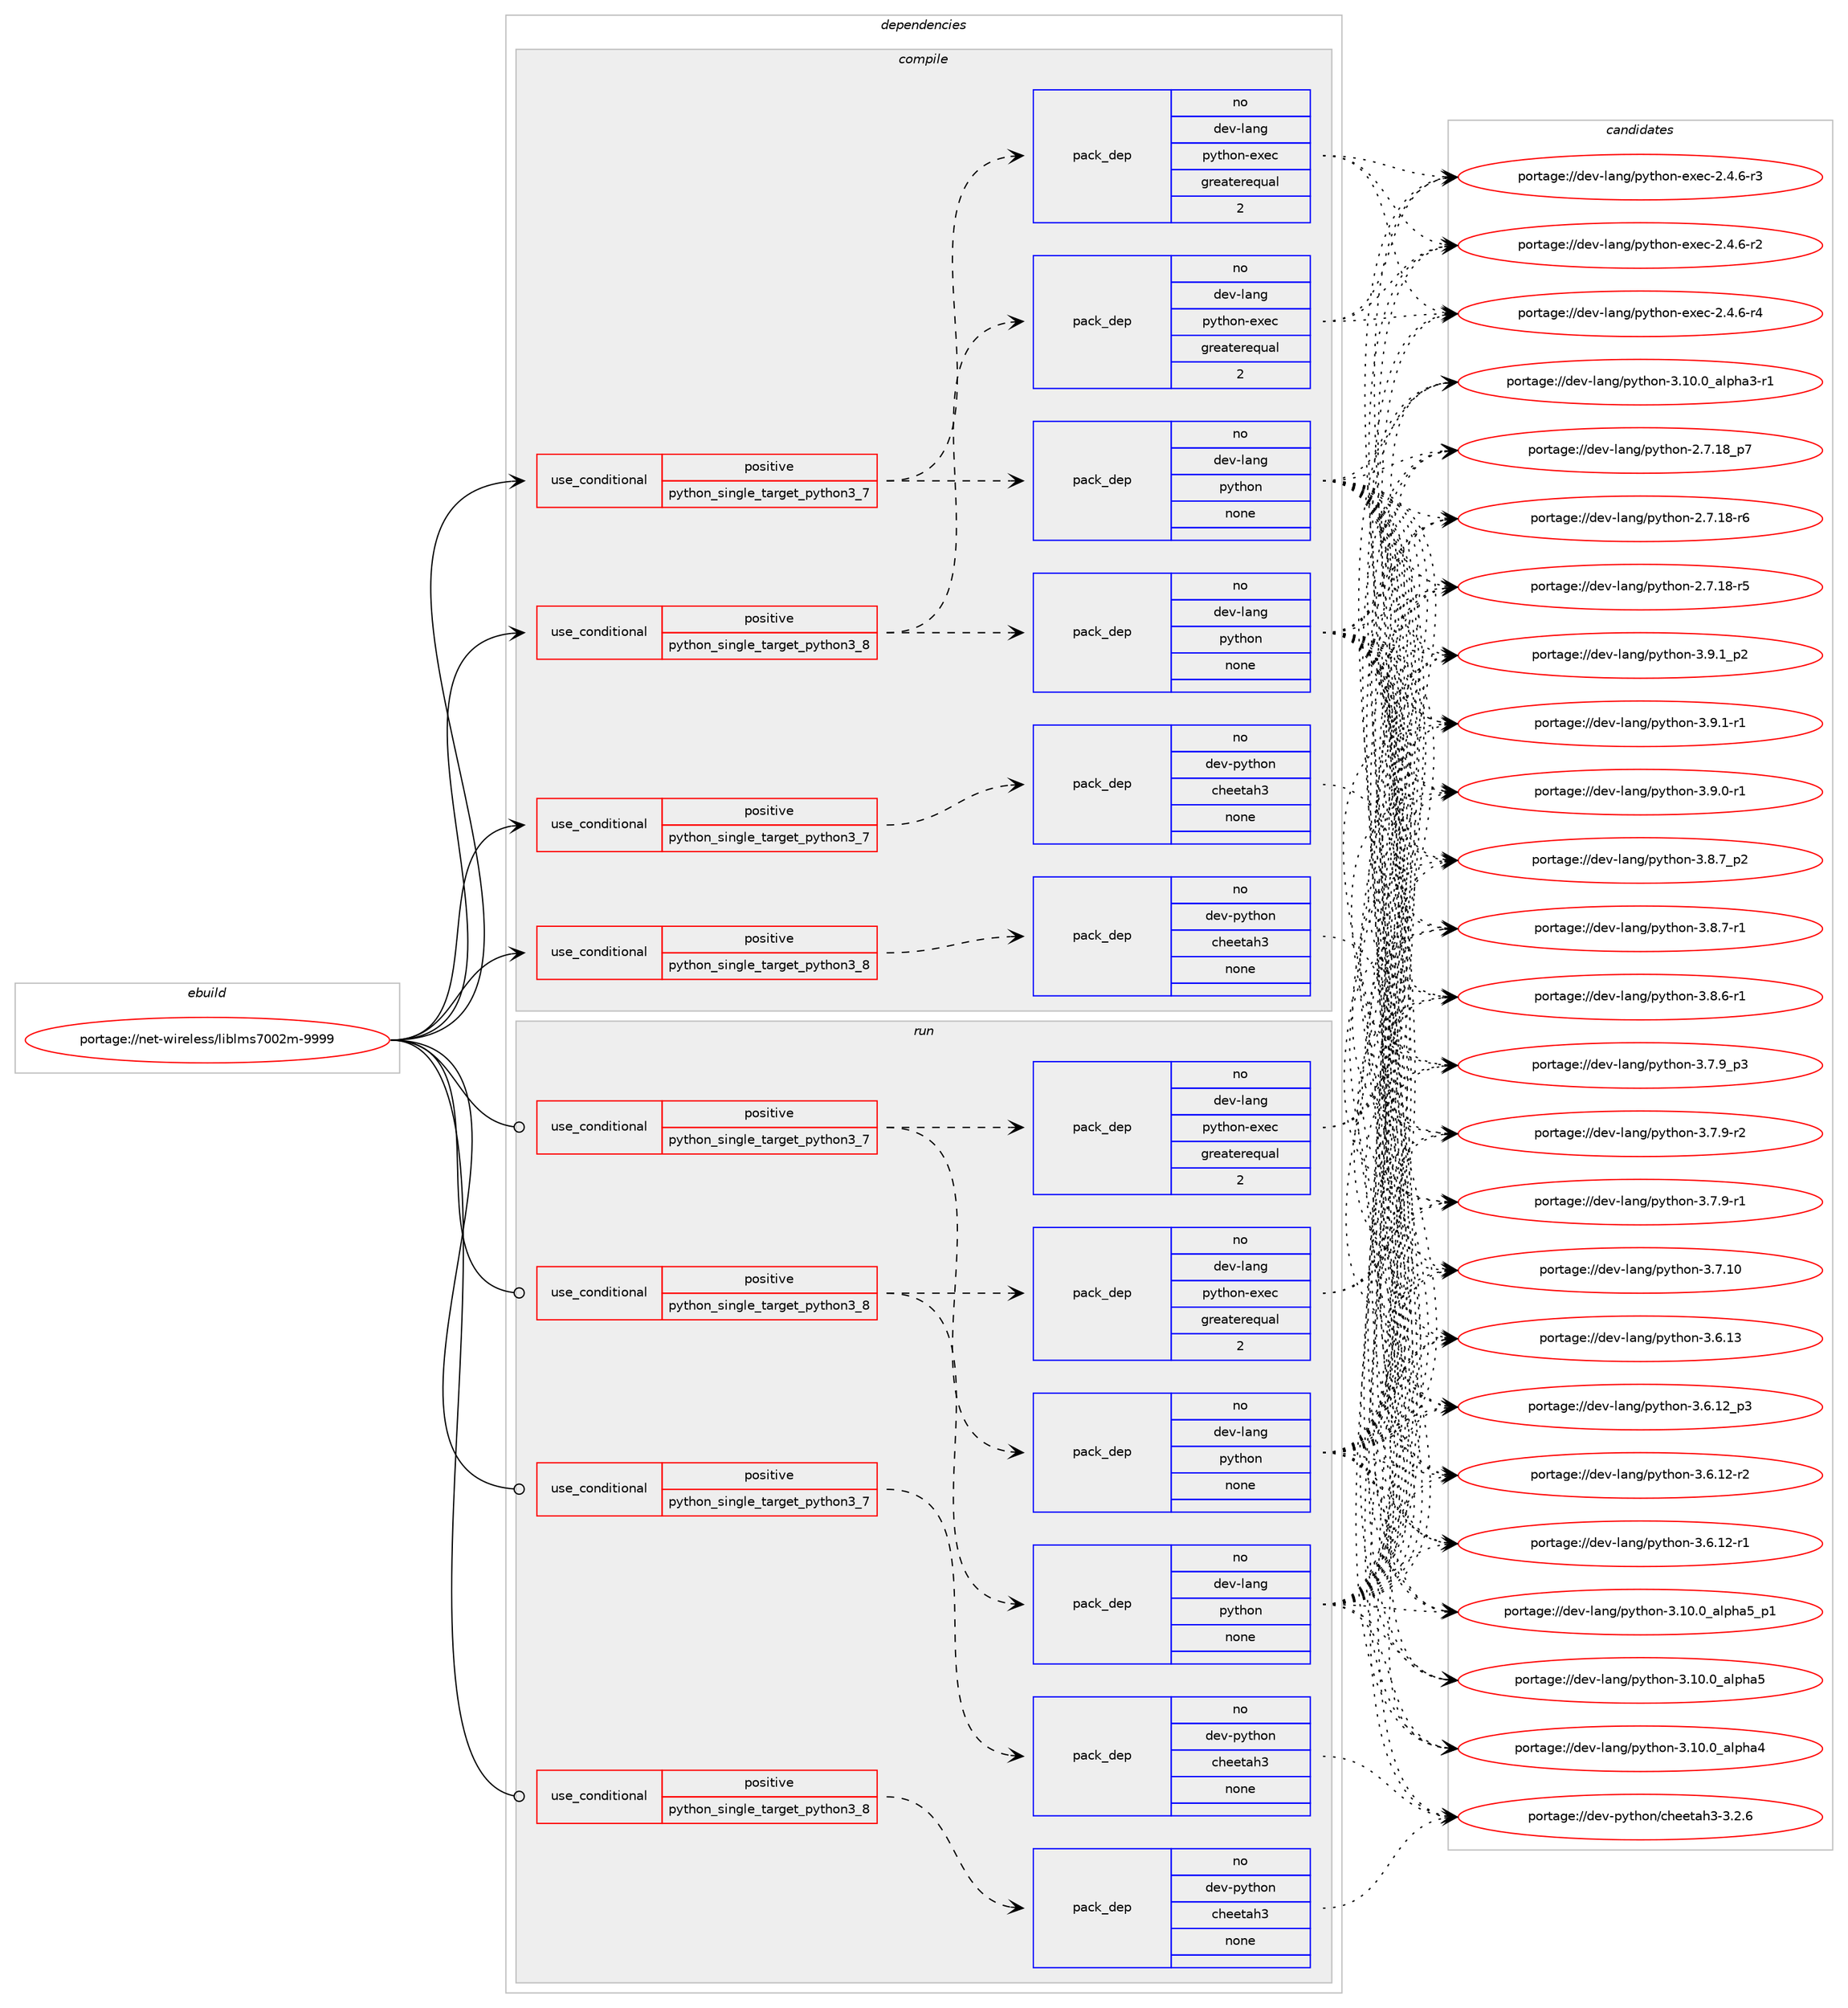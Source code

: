 digraph prolog {

# *************
# Graph options
# *************

newrank=true;
concentrate=true;
compound=true;
graph [rankdir=LR,fontname=Helvetica,fontsize=10,ranksep=1.5];#, ranksep=2.5, nodesep=0.2];
edge  [arrowhead=vee];
node  [fontname=Helvetica,fontsize=10];

# **********
# The ebuild
# **********

subgraph cluster_leftcol {
color=gray;
rank=same;
label=<<i>ebuild</i>>;
id [label="portage://net-wireless/liblms7002m-9999", color=red, width=4, href="../net-wireless/liblms7002m-9999.svg"];
}

# ****************
# The dependencies
# ****************

subgraph cluster_midcol {
color=gray;
label=<<i>dependencies</i>>;
subgraph cluster_compile {
fillcolor="#eeeeee";
style=filled;
label=<<i>compile</i>>;
subgraph cond2811 {
dependency9907 [label=<<TABLE BORDER="0" CELLBORDER="1" CELLSPACING="0" CELLPADDING="4"><TR><TD ROWSPAN="3" CELLPADDING="10">use_conditional</TD></TR><TR><TD>positive</TD></TR><TR><TD>python_single_target_python3_7</TD></TR></TABLE>>, shape=none, color=red];
subgraph pack7008 {
dependency9908 [label=<<TABLE BORDER="0" CELLBORDER="1" CELLSPACING="0" CELLPADDING="4" WIDTH="220"><TR><TD ROWSPAN="6" CELLPADDING="30">pack_dep</TD></TR><TR><TD WIDTH="110">no</TD></TR><TR><TD>dev-lang</TD></TR><TR><TD>python</TD></TR><TR><TD>none</TD></TR><TR><TD></TD></TR></TABLE>>, shape=none, color=blue];
}
dependency9907:e -> dependency9908:w [weight=20,style="dashed",arrowhead="vee"];
subgraph pack7009 {
dependency9909 [label=<<TABLE BORDER="0" CELLBORDER="1" CELLSPACING="0" CELLPADDING="4" WIDTH="220"><TR><TD ROWSPAN="6" CELLPADDING="30">pack_dep</TD></TR><TR><TD WIDTH="110">no</TD></TR><TR><TD>dev-lang</TD></TR><TR><TD>python-exec</TD></TR><TR><TD>greaterequal</TD></TR><TR><TD>2</TD></TR></TABLE>>, shape=none, color=blue];
}
dependency9907:e -> dependency9909:w [weight=20,style="dashed",arrowhead="vee"];
}
id:e -> dependency9907:w [weight=20,style="solid",arrowhead="vee"];
subgraph cond2812 {
dependency9910 [label=<<TABLE BORDER="0" CELLBORDER="1" CELLSPACING="0" CELLPADDING="4"><TR><TD ROWSPAN="3" CELLPADDING="10">use_conditional</TD></TR><TR><TD>positive</TD></TR><TR><TD>python_single_target_python3_7</TD></TR></TABLE>>, shape=none, color=red];
subgraph pack7010 {
dependency9911 [label=<<TABLE BORDER="0" CELLBORDER="1" CELLSPACING="0" CELLPADDING="4" WIDTH="220"><TR><TD ROWSPAN="6" CELLPADDING="30">pack_dep</TD></TR><TR><TD WIDTH="110">no</TD></TR><TR><TD>dev-python</TD></TR><TR><TD>cheetah3</TD></TR><TR><TD>none</TD></TR><TR><TD></TD></TR></TABLE>>, shape=none, color=blue];
}
dependency9910:e -> dependency9911:w [weight=20,style="dashed",arrowhead="vee"];
}
id:e -> dependency9910:w [weight=20,style="solid",arrowhead="vee"];
subgraph cond2813 {
dependency9912 [label=<<TABLE BORDER="0" CELLBORDER="1" CELLSPACING="0" CELLPADDING="4"><TR><TD ROWSPAN="3" CELLPADDING="10">use_conditional</TD></TR><TR><TD>positive</TD></TR><TR><TD>python_single_target_python3_8</TD></TR></TABLE>>, shape=none, color=red];
subgraph pack7011 {
dependency9913 [label=<<TABLE BORDER="0" CELLBORDER="1" CELLSPACING="0" CELLPADDING="4" WIDTH="220"><TR><TD ROWSPAN="6" CELLPADDING="30">pack_dep</TD></TR><TR><TD WIDTH="110">no</TD></TR><TR><TD>dev-lang</TD></TR><TR><TD>python</TD></TR><TR><TD>none</TD></TR><TR><TD></TD></TR></TABLE>>, shape=none, color=blue];
}
dependency9912:e -> dependency9913:w [weight=20,style="dashed",arrowhead="vee"];
subgraph pack7012 {
dependency9914 [label=<<TABLE BORDER="0" CELLBORDER="1" CELLSPACING="0" CELLPADDING="4" WIDTH="220"><TR><TD ROWSPAN="6" CELLPADDING="30">pack_dep</TD></TR><TR><TD WIDTH="110">no</TD></TR><TR><TD>dev-lang</TD></TR><TR><TD>python-exec</TD></TR><TR><TD>greaterequal</TD></TR><TR><TD>2</TD></TR></TABLE>>, shape=none, color=blue];
}
dependency9912:e -> dependency9914:w [weight=20,style="dashed",arrowhead="vee"];
}
id:e -> dependency9912:w [weight=20,style="solid",arrowhead="vee"];
subgraph cond2814 {
dependency9915 [label=<<TABLE BORDER="0" CELLBORDER="1" CELLSPACING="0" CELLPADDING="4"><TR><TD ROWSPAN="3" CELLPADDING="10">use_conditional</TD></TR><TR><TD>positive</TD></TR><TR><TD>python_single_target_python3_8</TD></TR></TABLE>>, shape=none, color=red];
subgraph pack7013 {
dependency9916 [label=<<TABLE BORDER="0" CELLBORDER="1" CELLSPACING="0" CELLPADDING="4" WIDTH="220"><TR><TD ROWSPAN="6" CELLPADDING="30">pack_dep</TD></TR><TR><TD WIDTH="110">no</TD></TR><TR><TD>dev-python</TD></TR><TR><TD>cheetah3</TD></TR><TR><TD>none</TD></TR><TR><TD></TD></TR></TABLE>>, shape=none, color=blue];
}
dependency9915:e -> dependency9916:w [weight=20,style="dashed",arrowhead="vee"];
}
id:e -> dependency9915:w [weight=20,style="solid",arrowhead="vee"];
}
subgraph cluster_compileandrun {
fillcolor="#eeeeee";
style=filled;
label=<<i>compile and run</i>>;
}
subgraph cluster_run {
fillcolor="#eeeeee";
style=filled;
label=<<i>run</i>>;
subgraph cond2815 {
dependency9917 [label=<<TABLE BORDER="0" CELLBORDER="1" CELLSPACING="0" CELLPADDING="4"><TR><TD ROWSPAN="3" CELLPADDING="10">use_conditional</TD></TR><TR><TD>positive</TD></TR><TR><TD>python_single_target_python3_7</TD></TR></TABLE>>, shape=none, color=red];
subgraph pack7014 {
dependency9918 [label=<<TABLE BORDER="0" CELLBORDER="1" CELLSPACING="0" CELLPADDING="4" WIDTH="220"><TR><TD ROWSPAN="6" CELLPADDING="30">pack_dep</TD></TR><TR><TD WIDTH="110">no</TD></TR><TR><TD>dev-lang</TD></TR><TR><TD>python</TD></TR><TR><TD>none</TD></TR><TR><TD></TD></TR></TABLE>>, shape=none, color=blue];
}
dependency9917:e -> dependency9918:w [weight=20,style="dashed",arrowhead="vee"];
subgraph pack7015 {
dependency9919 [label=<<TABLE BORDER="0" CELLBORDER="1" CELLSPACING="0" CELLPADDING="4" WIDTH="220"><TR><TD ROWSPAN="6" CELLPADDING="30">pack_dep</TD></TR><TR><TD WIDTH="110">no</TD></TR><TR><TD>dev-lang</TD></TR><TR><TD>python-exec</TD></TR><TR><TD>greaterequal</TD></TR><TR><TD>2</TD></TR></TABLE>>, shape=none, color=blue];
}
dependency9917:e -> dependency9919:w [weight=20,style="dashed",arrowhead="vee"];
}
id:e -> dependency9917:w [weight=20,style="solid",arrowhead="odot"];
subgraph cond2816 {
dependency9920 [label=<<TABLE BORDER="0" CELLBORDER="1" CELLSPACING="0" CELLPADDING="4"><TR><TD ROWSPAN="3" CELLPADDING="10">use_conditional</TD></TR><TR><TD>positive</TD></TR><TR><TD>python_single_target_python3_7</TD></TR></TABLE>>, shape=none, color=red];
subgraph pack7016 {
dependency9921 [label=<<TABLE BORDER="0" CELLBORDER="1" CELLSPACING="0" CELLPADDING="4" WIDTH="220"><TR><TD ROWSPAN="6" CELLPADDING="30">pack_dep</TD></TR><TR><TD WIDTH="110">no</TD></TR><TR><TD>dev-python</TD></TR><TR><TD>cheetah3</TD></TR><TR><TD>none</TD></TR><TR><TD></TD></TR></TABLE>>, shape=none, color=blue];
}
dependency9920:e -> dependency9921:w [weight=20,style="dashed",arrowhead="vee"];
}
id:e -> dependency9920:w [weight=20,style="solid",arrowhead="odot"];
subgraph cond2817 {
dependency9922 [label=<<TABLE BORDER="0" CELLBORDER="1" CELLSPACING="0" CELLPADDING="4"><TR><TD ROWSPAN="3" CELLPADDING="10">use_conditional</TD></TR><TR><TD>positive</TD></TR><TR><TD>python_single_target_python3_8</TD></TR></TABLE>>, shape=none, color=red];
subgraph pack7017 {
dependency9923 [label=<<TABLE BORDER="0" CELLBORDER="1" CELLSPACING="0" CELLPADDING="4" WIDTH="220"><TR><TD ROWSPAN="6" CELLPADDING="30">pack_dep</TD></TR><TR><TD WIDTH="110">no</TD></TR><TR><TD>dev-lang</TD></TR><TR><TD>python</TD></TR><TR><TD>none</TD></TR><TR><TD></TD></TR></TABLE>>, shape=none, color=blue];
}
dependency9922:e -> dependency9923:w [weight=20,style="dashed",arrowhead="vee"];
subgraph pack7018 {
dependency9924 [label=<<TABLE BORDER="0" CELLBORDER="1" CELLSPACING="0" CELLPADDING="4" WIDTH="220"><TR><TD ROWSPAN="6" CELLPADDING="30">pack_dep</TD></TR><TR><TD WIDTH="110">no</TD></TR><TR><TD>dev-lang</TD></TR><TR><TD>python-exec</TD></TR><TR><TD>greaterequal</TD></TR><TR><TD>2</TD></TR></TABLE>>, shape=none, color=blue];
}
dependency9922:e -> dependency9924:w [weight=20,style="dashed",arrowhead="vee"];
}
id:e -> dependency9922:w [weight=20,style="solid",arrowhead="odot"];
subgraph cond2818 {
dependency9925 [label=<<TABLE BORDER="0" CELLBORDER="1" CELLSPACING="0" CELLPADDING="4"><TR><TD ROWSPAN="3" CELLPADDING="10">use_conditional</TD></TR><TR><TD>positive</TD></TR><TR><TD>python_single_target_python3_8</TD></TR></TABLE>>, shape=none, color=red];
subgraph pack7019 {
dependency9926 [label=<<TABLE BORDER="0" CELLBORDER="1" CELLSPACING="0" CELLPADDING="4" WIDTH="220"><TR><TD ROWSPAN="6" CELLPADDING="30">pack_dep</TD></TR><TR><TD WIDTH="110">no</TD></TR><TR><TD>dev-python</TD></TR><TR><TD>cheetah3</TD></TR><TR><TD>none</TD></TR><TR><TD></TD></TR></TABLE>>, shape=none, color=blue];
}
dependency9925:e -> dependency9926:w [weight=20,style="dashed",arrowhead="vee"];
}
id:e -> dependency9925:w [weight=20,style="solid",arrowhead="odot"];
}
}

# **************
# The candidates
# **************

subgraph cluster_choices {
rank=same;
color=gray;
label=<<i>candidates</i>>;

subgraph choice7008 {
color=black;
nodesep=1;
choice1001011184510897110103471121211161041111104551465746499511250 [label="portage://dev-lang/python-3.9.1_p2", color=red, width=4,href="../dev-lang/python-3.9.1_p2.svg"];
choice1001011184510897110103471121211161041111104551465746494511449 [label="portage://dev-lang/python-3.9.1-r1", color=red, width=4,href="../dev-lang/python-3.9.1-r1.svg"];
choice1001011184510897110103471121211161041111104551465746484511449 [label="portage://dev-lang/python-3.9.0-r1", color=red, width=4,href="../dev-lang/python-3.9.0-r1.svg"];
choice1001011184510897110103471121211161041111104551465646559511250 [label="portage://dev-lang/python-3.8.7_p2", color=red, width=4,href="../dev-lang/python-3.8.7_p2.svg"];
choice1001011184510897110103471121211161041111104551465646554511449 [label="portage://dev-lang/python-3.8.7-r1", color=red, width=4,href="../dev-lang/python-3.8.7-r1.svg"];
choice1001011184510897110103471121211161041111104551465646544511449 [label="portage://dev-lang/python-3.8.6-r1", color=red, width=4,href="../dev-lang/python-3.8.6-r1.svg"];
choice1001011184510897110103471121211161041111104551465546579511251 [label="portage://dev-lang/python-3.7.9_p3", color=red, width=4,href="../dev-lang/python-3.7.9_p3.svg"];
choice1001011184510897110103471121211161041111104551465546574511450 [label="portage://dev-lang/python-3.7.9-r2", color=red, width=4,href="../dev-lang/python-3.7.9-r2.svg"];
choice1001011184510897110103471121211161041111104551465546574511449 [label="portage://dev-lang/python-3.7.9-r1", color=red, width=4,href="../dev-lang/python-3.7.9-r1.svg"];
choice10010111845108971101034711212111610411111045514655464948 [label="portage://dev-lang/python-3.7.10", color=red, width=4,href="../dev-lang/python-3.7.10.svg"];
choice10010111845108971101034711212111610411111045514654464951 [label="portage://dev-lang/python-3.6.13", color=red, width=4,href="../dev-lang/python-3.6.13.svg"];
choice100101118451089711010347112121116104111110455146544649509511251 [label="portage://dev-lang/python-3.6.12_p3", color=red, width=4,href="../dev-lang/python-3.6.12_p3.svg"];
choice100101118451089711010347112121116104111110455146544649504511450 [label="portage://dev-lang/python-3.6.12-r2", color=red, width=4,href="../dev-lang/python-3.6.12-r2.svg"];
choice100101118451089711010347112121116104111110455146544649504511449 [label="portage://dev-lang/python-3.6.12-r1", color=red, width=4,href="../dev-lang/python-3.6.12-r1.svg"];
choice10010111845108971101034711212111610411111045514649484648959710811210497539511249 [label="portage://dev-lang/python-3.10.0_alpha5_p1", color=red, width=4,href="../dev-lang/python-3.10.0_alpha5_p1.svg"];
choice1001011184510897110103471121211161041111104551464948464895971081121049753 [label="portage://dev-lang/python-3.10.0_alpha5", color=red, width=4,href="../dev-lang/python-3.10.0_alpha5.svg"];
choice1001011184510897110103471121211161041111104551464948464895971081121049752 [label="portage://dev-lang/python-3.10.0_alpha4", color=red, width=4,href="../dev-lang/python-3.10.0_alpha4.svg"];
choice10010111845108971101034711212111610411111045514649484648959710811210497514511449 [label="portage://dev-lang/python-3.10.0_alpha3-r1", color=red, width=4,href="../dev-lang/python-3.10.0_alpha3-r1.svg"];
choice100101118451089711010347112121116104111110455046554649569511255 [label="portage://dev-lang/python-2.7.18_p7", color=red, width=4,href="../dev-lang/python-2.7.18_p7.svg"];
choice100101118451089711010347112121116104111110455046554649564511454 [label="portage://dev-lang/python-2.7.18-r6", color=red, width=4,href="../dev-lang/python-2.7.18-r6.svg"];
choice100101118451089711010347112121116104111110455046554649564511453 [label="portage://dev-lang/python-2.7.18-r5", color=red, width=4,href="../dev-lang/python-2.7.18-r5.svg"];
dependency9908:e -> choice1001011184510897110103471121211161041111104551465746499511250:w [style=dotted,weight="100"];
dependency9908:e -> choice1001011184510897110103471121211161041111104551465746494511449:w [style=dotted,weight="100"];
dependency9908:e -> choice1001011184510897110103471121211161041111104551465746484511449:w [style=dotted,weight="100"];
dependency9908:e -> choice1001011184510897110103471121211161041111104551465646559511250:w [style=dotted,weight="100"];
dependency9908:e -> choice1001011184510897110103471121211161041111104551465646554511449:w [style=dotted,weight="100"];
dependency9908:e -> choice1001011184510897110103471121211161041111104551465646544511449:w [style=dotted,weight="100"];
dependency9908:e -> choice1001011184510897110103471121211161041111104551465546579511251:w [style=dotted,weight="100"];
dependency9908:e -> choice1001011184510897110103471121211161041111104551465546574511450:w [style=dotted,weight="100"];
dependency9908:e -> choice1001011184510897110103471121211161041111104551465546574511449:w [style=dotted,weight="100"];
dependency9908:e -> choice10010111845108971101034711212111610411111045514655464948:w [style=dotted,weight="100"];
dependency9908:e -> choice10010111845108971101034711212111610411111045514654464951:w [style=dotted,weight="100"];
dependency9908:e -> choice100101118451089711010347112121116104111110455146544649509511251:w [style=dotted,weight="100"];
dependency9908:e -> choice100101118451089711010347112121116104111110455146544649504511450:w [style=dotted,weight="100"];
dependency9908:e -> choice100101118451089711010347112121116104111110455146544649504511449:w [style=dotted,weight="100"];
dependency9908:e -> choice10010111845108971101034711212111610411111045514649484648959710811210497539511249:w [style=dotted,weight="100"];
dependency9908:e -> choice1001011184510897110103471121211161041111104551464948464895971081121049753:w [style=dotted,weight="100"];
dependency9908:e -> choice1001011184510897110103471121211161041111104551464948464895971081121049752:w [style=dotted,weight="100"];
dependency9908:e -> choice10010111845108971101034711212111610411111045514649484648959710811210497514511449:w [style=dotted,weight="100"];
dependency9908:e -> choice100101118451089711010347112121116104111110455046554649569511255:w [style=dotted,weight="100"];
dependency9908:e -> choice100101118451089711010347112121116104111110455046554649564511454:w [style=dotted,weight="100"];
dependency9908:e -> choice100101118451089711010347112121116104111110455046554649564511453:w [style=dotted,weight="100"];
}
subgraph choice7009 {
color=black;
nodesep=1;
choice10010111845108971101034711212111610411111045101120101994550465246544511452 [label="portage://dev-lang/python-exec-2.4.6-r4", color=red, width=4,href="../dev-lang/python-exec-2.4.6-r4.svg"];
choice10010111845108971101034711212111610411111045101120101994550465246544511451 [label="portage://dev-lang/python-exec-2.4.6-r3", color=red, width=4,href="../dev-lang/python-exec-2.4.6-r3.svg"];
choice10010111845108971101034711212111610411111045101120101994550465246544511450 [label="portage://dev-lang/python-exec-2.4.6-r2", color=red, width=4,href="../dev-lang/python-exec-2.4.6-r2.svg"];
dependency9909:e -> choice10010111845108971101034711212111610411111045101120101994550465246544511452:w [style=dotted,weight="100"];
dependency9909:e -> choice10010111845108971101034711212111610411111045101120101994550465246544511451:w [style=dotted,weight="100"];
dependency9909:e -> choice10010111845108971101034711212111610411111045101120101994550465246544511450:w [style=dotted,weight="100"];
}
subgraph choice7010 {
color=black;
nodesep=1;
choice1001011184511212111610411111047991041011011169710451455146504654 [label="portage://dev-python/cheetah3-3.2.6", color=red, width=4,href="../dev-python/cheetah3-3.2.6.svg"];
dependency9911:e -> choice1001011184511212111610411111047991041011011169710451455146504654:w [style=dotted,weight="100"];
}
subgraph choice7011 {
color=black;
nodesep=1;
choice1001011184510897110103471121211161041111104551465746499511250 [label="portage://dev-lang/python-3.9.1_p2", color=red, width=4,href="../dev-lang/python-3.9.1_p2.svg"];
choice1001011184510897110103471121211161041111104551465746494511449 [label="portage://dev-lang/python-3.9.1-r1", color=red, width=4,href="../dev-lang/python-3.9.1-r1.svg"];
choice1001011184510897110103471121211161041111104551465746484511449 [label="portage://dev-lang/python-3.9.0-r1", color=red, width=4,href="../dev-lang/python-3.9.0-r1.svg"];
choice1001011184510897110103471121211161041111104551465646559511250 [label="portage://dev-lang/python-3.8.7_p2", color=red, width=4,href="../dev-lang/python-3.8.7_p2.svg"];
choice1001011184510897110103471121211161041111104551465646554511449 [label="portage://dev-lang/python-3.8.7-r1", color=red, width=4,href="../dev-lang/python-3.8.7-r1.svg"];
choice1001011184510897110103471121211161041111104551465646544511449 [label="portage://dev-lang/python-3.8.6-r1", color=red, width=4,href="../dev-lang/python-3.8.6-r1.svg"];
choice1001011184510897110103471121211161041111104551465546579511251 [label="portage://dev-lang/python-3.7.9_p3", color=red, width=4,href="../dev-lang/python-3.7.9_p3.svg"];
choice1001011184510897110103471121211161041111104551465546574511450 [label="portage://dev-lang/python-3.7.9-r2", color=red, width=4,href="../dev-lang/python-3.7.9-r2.svg"];
choice1001011184510897110103471121211161041111104551465546574511449 [label="portage://dev-lang/python-3.7.9-r1", color=red, width=4,href="../dev-lang/python-3.7.9-r1.svg"];
choice10010111845108971101034711212111610411111045514655464948 [label="portage://dev-lang/python-3.7.10", color=red, width=4,href="../dev-lang/python-3.7.10.svg"];
choice10010111845108971101034711212111610411111045514654464951 [label="portage://dev-lang/python-3.6.13", color=red, width=4,href="../dev-lang/python-3.6.13.svg"];
choice100101118451089711010347112121116104111110455146544649509511251 [label="portage://dev-lang/python-3.6.12_p3", color=red, width=4,href="../dev-lang/python-3.6.12_p3.svg"];
choice100101118451089711010347112121116104111110455146544649504511450 [label="portage://dev-lang/python-3.6.12-r2", color=red, width=4,href="../dev-lang/python-3.6.12-r2.svg"];
choice100101118451089711010347112121116104111110455146544649504511449 [label="portage://dev-lang/python-3.6.12-r1", color=red, width=4,href="../dev-lang/python-3.6.12-r1.svg"];
choice10010111845108971101034711212111610411111045514649484648959710811210497539511249 [label="portage://dev-lang/python-3.10.0_alpha5_p1", color=red, width=4,href="../dev-lang/python-3.10.0_alpha5_p1.svg"];
choice1001011184510897110103471121211161041111104551464948464895971081121049753 [label="portage://dev-lang/python-3.10.0_alpha5", color=red, width=4,href="../dev-lang/python-3.10.0_alpha5.svg"];
choice1001011184510897110103471121211161041111104551464948464895971081121049752 [label="portage://dev-lang/python-3.10.0_alpha4", color=red, width=4,href="../dev-lang/python-3.10.0_alpha4.svg"];
choice10010111845108971101034711212111610411111045514649484648959710811210497514511449 [label="portage://dev-lang/python-3.10.0_alpha3-r1", color=red, width=4,href="../dev-lang/python-3.10.0_alpha3-r1.svg"];
choice100101118451089711010347112121116104111110455046554649569511255 [label="portage://dev-lang/python-2.7.18_p7", color=red, width=4,href="../dev-lang/python-2.7.18_p7.svg"];
choice100101118451089711010347112121116104111110455046554649564511454 [label="portage://dev-lang/python-2.7.18-r6", color=red, width=4,href="../dev-lang/python-2.7.18-r6.svg"];
choice100101118451089711010347112121116104111110455046554649564511453 [label="portage://dev-lang/python-2.7.18-r5", color=red, width=4,href="../dev-lang/python-2.7.18-r5.svg"];
dependency9913:e -> choice1001011184510897110103471121211161041111104551465746499511250:w [style=dotted,weight="100"];
dependency9913:e -> choice1001011184510897110103471121211161041111104551465746494511449:w [style=dotted,weight="100"];
dependency9913:e -> choice1001011184510897110103471121211161041111104551465746484511449:w [style=dotted,weight="100"];
dependency9913:e -> choice1001011184510897110103471121211161041111104551465646559511250:w [style=dotted,weight="100"];
dependency9913:e -> choice1001011184510897110103471121211161041111104551465646554511449:w [style=dotted,weight="100"];
dependency9913:e -> choice1001011184510897110103471121211161041111104551465646544511449:w [style=dotted,weight="100"];
dependency9913:e -> choice1001011184510897110103471121211161041111104551465546579511251:w [style=dotted,weight="100"];
dependency9913:e -> choice1001011184510897110103471121211161041111104551465546574511450:w [style=dotted,weight="100"];
dependency9913:e -> choice1001011184510897110103471121211161041111104551465546574511449:w [style=dotted,weight="100"];
dependency9913:e -> choice10010111845108971101034711212111610411111045514655464948:w [style=dotted,weight="100"];
dependency9913:e -> choice10010111845108971101034711212111610411111045514654464951:w [style=dotted,weight="100"];
dependency9913:e -> choice100101118451089711010347112121116104111110455146544649509511251:w [style=dotted,weight="100"];
dependency9913:e -> choice100101118451089711010347112121116104111110455146544649504511450:w [style=dotted,weight="100"];
dependency9913:e -> choice100101118451089711010347112121116104111110455146544649504511449:w [style=dotted,weight="100"];
dependency9913:e -> choice10010111845108971101034711212111610411111045514649484648959710811210497539511249:w [style=dotted,weight="100"];
dependency9913:e -> choice1001011184510897110103471121211161041111104551464948464895971081121049753:w [style=dotted,weight="100"];
dependency9913:e -> choice1001011184510897110103471121211161041111104551464948464895971081121049752:w [style=dotted,weight="100"];
dependency9913:e -> choice10010111845108971101034711212111610411111045514649484648959710811210497514511449:w [style=dotted,weight="100"];
dependency9913:e -> choice100101118451089711010347112121116104111110455046554649569511255:w [style=dotted,weight="100"];
dependency9913:e -> choice100101118451089711010347112121116104111110455046554649564511454:w [style=dotted,weight="100"];
dependency9913:e -> choice100101118451089711010347112121116104111110455046554649564511453:w [style=dotted,weight="100"];
}
subgraph choice7012 {
color=black;
nodesep=1;
choice10010111845108971101034711212111610411111045101120101994550465246544511452 [label="portage://dev-lang/python-exec-2.4.6-r4", color=red, width=4,href="../dev-lang/python-exec-2.4.6-r4.svg"];
choice10010111845108971101034711212111610411111045101120101994550465246544511451 [label="portage://dev-lang/python-exec-2.4.6-r3", color=red, width=4,href="../dev-lang/python-exec-2.4.6-r3.svg"];
choice10010111845108971101034711212111610411111045101120101994550465246544511450 [label="portage://dev-lang/python-exec-2.4.6-r2", color=red, width=4,href="../dev-lang/python-exec-2.4.6-r2.svg"];
dependency9914:e -> choice10010111845108971101034711212111610411111045101120101994550465246544511452:w [style=dotted,weight="100"];
dependency9914:e -> choice10010111845108971101034711212111610411111045101120101994550465246544511451:w [style=dotted,weight="100"];
dependency9914:e -> choice10010111845108971101034711212111610411111045101120101994550465246544511450:w [style=dotted,weight="100"];
}
subgraph choice7013 {
color=black;
nodesep=1;
choice1001011184511212111610411111047991041011011169710451455146504654 [label="portage://dev-python/cheetah3-3.2.6", color=red, width=4,href="../dev-python/cheetah3-3.2.6.svg"];
dependency9916:e -> choice1001011184511212111610411111047991041011011169710451455146504654:w [style=dotted,weight="100"];
}
subgraph choice7014 {
color=black;
nodesep=1;
choice1001011184510897110103471121211161041111104551465746499511250 [label="portage://dev-lang/python-3.9.1_p2", color=red, width=4,href="../dev-lang/python-3.9.1_p2.svg"];
choice1001011184510897110103471121211161041111104551465746494511449 [label="portage://dev-lang/python-3.9.1-r1", color=red, width=4,href="../dev-lang/python-3.9.1-r1.svg"];
choice1001011184510897110103471121211161041111104551465746484511449 [label="portage://dev-lang/python-3.9.0-r1", color=red, width=4,href="../dev-lang/python-3.9.0-r1.svg"];
choice1001011184510897110103471121211161041111104551465646559511250 [label="portage://dev-lang/python-3.8.7_p2", color=red, width=4,href="../dev-lang/python-3.8.7_p2.svg"];
choice1001011184510897110103471121211161041111104551465646554511449 [label="portage://dev-lang/python-3.8.7-r1", color=red, width=4,href="../dev-lang/python-3.8.7-r1.svg"];
choice1001011184510897110103471121211161041111104551465646544511449 [label="portage://dev-lang/python-3.8.6-r1", color=red, width=4,href="../dev-lang/python-3.8.6-r1.svg"];
choice1001011184510897110103471121211161041111104551465546579511251 [label="portage://dev-lang/python-3.7.9_p3", color=red, width=4,href="../dev-lang/python-3.7.9_p3.svg"];
choice1001011184510897110103471121211161041111104551465546574511450 [label="portage://dev-lang/python-3.7.9-r2", color=red, width=4,href="../dev-lang/python-3.7.9-r2.svg"];
choice1001011184510897110103471121211161041111104551465546574511449 [label="portage://dev-lang/python-3.7.9-r1", color=red, width=4,href="../dev-lang/python-3.7.9-r1.svg"];
choice10010111845108971101034711212111610411111045514655464948 [label="portage://dev-lang/python-3.7.10", color=red, width=4,href="../dev-lang/python-3.7.10.svg"];
choice10010111845108971101034711212111610411111045514654464951 [label="portage://dev-lang/python-3.6.13", color=red, width=4,href="../dev-lang/python-3.6.13.svg"];
choice100101118451089711010347112121116104111110455146544649509511251 [label="portage://dev-lang/python-3.6.12_p3", color=red, width=4,href="../dev-lang/python-3.6.12_p3.svg"];
choice100101118451089711010347112121116104111110455146544649504511450 [label="portage://dev-lang/python-3.6.12-r2", color=red, width=4,href="../dev-lang/python-3.6.12-r2.svg"];
choice100101118451089711010347112121116104111110455146544649504511449 [label="portage://dev-lang/python-3.6.12-r1", color=red, width=4,href="../dev-lang/python-3.6.12-r1.svg"];
choice10010111845108971101034711212111610411111045514649484648959710811210497539511249 [label="portage://dev-lang/python-3.10.0_alpha5_p1", color=red, width=4,href="../dev-lang/python-3.10.0_alpha5_p1.svg"];
choice1001011184510897110103471121211161041111104551464948464895971081121049753 [label="portage://dev-lang/python-3.10.0_alpha5", color=red, width=4,href="../dev-lang/python-3.10.0_alpha5.svg"];
choice1001011184510897110103471121211161041111104551464948464895971081121049752 [label="portage://dev-lang/python-3.10.0_alpha4", color=red, width=4,href="../dev-lang/python-3.10.0_alpha4.svg"];
choice10010111845108971101034711212111610411111045514649484648959710811210497514511449 [label="portage://dev-lang/python-3.10.0_alpha3-r1", color=red, width=4,href="../dev-lang/python-3.10.0_alpha3-r1.svg"];
choice100101118451089711010347112121116104111110455046554649569511255 [label="portage://dev-lang/python-2.7.18_p7", color=red, width=4,href="../dev-lang/python-2.7.18_p7.svg"];
choice100101118451089711010347112121116104111110455046554649564511454 [label="portage://dev-lang/python-2.7.18-r6", color=red, width=4,href="../dev-lang/python-2.7.18-r6.svg"];
choice100101118451089711010347112121116104111110455046554649564511453 [label="portage://dev-lang/python-2.7.18-r5", color=red, width=4,href="../dev-lang/python-2.7.18-r5.svg"];
dependency9918:e -> choice1001011184510897110103471121211161041111104551465746499511250:w [style=dotted,weight="100"];
dependency9918:e -> choice1001011184510897110103471121211161041111104551465746494511449:w [style=dotted,weight="100"];
dependency9918:e -> choice1001011184510897110103471121211161041111104551465746484511449:w [style=dotted,weight="100"];
dependency9918:e -> choice1001011184510897110103471121211161041111104551465646559511250:w [style=dotted,weight="100"];
dependency9918:e -> choice1001011184510897110103471121211161041111104551465646554511449:w [style=dotted,weight="100"];
dependency9918:e -> choice1001011184510897110103471121211161041111104551465646544511449:w [style=dotted,weight="100"];
dependency9918:e -> choice1001011184510897110103471121211161041111104551465546579511251:w [style=dotted,weight="100"];
dependency9918:e -> choice1001011184510897110103471121211161041111104551465546574511450:w [style=dotted,weight="100"];
dependency9918:e -> choice1001011184510897110103471121211161041111104551465546574511449:w [style=dotted,weight="100"];
dependency9918:e -> choice10010111845108971101034711212111610411111045514655464948:w [style=dotted,weight="100"];
dependency9918:e -> choice10010111845108971101034711212111610411111045514654464951:w [style=dotted,weight="100"];
dependency9918:e -> choice100101118451089711010347112121116104111110455146544649509511251:w [style=dotted,weight="100"];
dependency9918:e -> choice100101118451089711010347112121116104111110455146544649504511450:w [style=dotted,weight="100"];
dependency9918:e -> choice100101118451089711010347112121116104111110455146544649504511449:w [style=dotted,weight="100"];
dependency9918:e -> choice10010111845108971101034711212111610411111045514649484648959710811210497539511249:w [style=dotted,weight="100"];
dependency9918:e -> choice1001011184510897110103471121211161041111104551464948464895971081121049753:w [style=dotted,weight="100"];
dependency9918:e -> choice1001011184510897110103471121211161041111104551464948464895971081121049752:w [style=dotted,weight="100"];
dependency9918:e -> choice10010111845108971101034711212111610411111045514649484648959710811210497514511449:w [style=dotted,weight="100"];
dependency9918:e -> choice100101118451089711010347112121116104111110455046554649569511255:w [style=dotted,weight="100"];
dependency9918:e -> choice100101118451089711010347112121116104111110455046554649564511454:w [style=dotted,weight="100"];
dependency9918:e -> choice100101118451089711010347112121116104111110455046554649564511453:w [style=dotted,weight="100"];
}
subgraph choice7015 {
color=black;
nodesep=1;
choice10010111845108971101034711212111610411111045101120101994550465246544511452 [label="portage://dev-lang/python-exec-2.4.6-r4", color=red, width=4,href="../dev-lang/python-exec-2.4.6-r4.svg"];
choice10010111845108971101034711212111610411111045101120101994550465246544511451 [label="portage://dev-lang/python-exec-2.4.6-r3", color=red, width=4,href="../dev-lang/python-exec-2.4.6-r3.svg"];
choice10010111845108971101034711212111610411111045101120101994550465246544511450 [label="portage://dev-lang/python-exec-2.4.6-r2", color=red, width=4,href="../dev-lang/python-exec-2.4.6-r2.svg"];
dependency9919:e -> choice10010111845108971101034711212111610411111045101120101994550465246544511452:w [style=dotted,weight="100"];
dependency9919:e -> choice10010111845108971101034711212111610411111045101120101994550465246544511451:w [style=dotted,weight="100"];
dependency9919:e -> choice10010111845108971101034711212111610411111045101120101994550465246544511450:w [style=dotted,weight="100"];
}
subgraph choice7016 {
color=black;
nodesep=1;
choice1001011184511212111610411111047991041011011169710451455146504654 [label="portage://dev-python/cheetah3-3.2.6", color=red, width=4,href="../dev-python/cheetah3-3.2.6.svg"];
dependency9921:e -> choice1001011184511212111610411111047991041011011169710451455146504654:w [style=dotted,weight="100"];
}
subgraph choice7017 {
color=black;
nodesep=1;
choice1001011184510897110103471121211161041111104551465746499511250 [label="portage://dev-lang/python-3.9.1_p2", color=red, width=4,href="../dev-lang/python-3.9.1_p2.svg"];
choice1001011184510897110103471121211161041111104551465746494511449 [label="portage://dev-lang/python-3.9.1-r1", color=red, width=4,href="../dev-lang/python-3.9.1-r1.svg"];
choice1001011184510897110103471121211161041111104551465746484511449 [label="portage://dev-lang/python-3.9.0-r1", color=red, width=4,href="../dev-lang/python-3.9.0-r1.svg"];
choice1001011184510897110103471121211161041111104551465646559511250 [label="portage://dev-lang/python-3.8.7_p2", color=red, width=4,href="../dev-lang/python-3.8.7_p2.svg"];
choice1001011184510897110103471121211161041111104551465646554511449 [label="portage://dev-lang/python-3.8.7-r1", color=red, width=4,href="../dev-lang/python-3.8.7-r1.svg"];
choice1001011184510897110103471121211161041111104551465646544511449 [label="portage://dev-lang/python-3.8.6-r1", color=red, width=4,href="../dev-lang/python-3.8.6-r1.svg"];
choice1001011184510897110103471121211161041111104551465546579511251 [label="portage://dev-lang/python-3.7.9_p3", color=red, width=4,href="../dev-lang/python-3.7.9_p3.svg"];
choice1001011184510897110103471121211161041111104551465546574511450 [label="portage://dev-lang/python-3.7.9-r2", color=red, width=4,href="../dev-lang/python-3.7.9-r2.svg"];
choice1001011184510897110103471121211161041111104551465546574511449 [label="portage://dev-lang/python-3.7.9-r1", color=red, width=4,href="../dev-lang/python-3.7.9-r1.svg"];
choice10010111845108971101034711212111610411111045514655464948 [label="portage://dev-lang/python-3.7.10", color=red, width=4,href="../dev-lang/python-3.7.10.svg"];
choice10010111845108971101034711212111610411111045514654464951 [label="portage://dev-lang/python-3.6.13", color=red, width=4,href="../dev-lang/python-3.6.13.svg"];
choice100101118451089711010347112121116104111110455146544649509511251 [label="portage://dev-lang/python-3.6.12_p3", color=red, width=4,href="../dev-lang/python-3.6.12_p3.svg"];
choice100101118451089711010347112121116104111110455146544649504511450 [label="portage://dev-lang/python-3.6.12-r2", color=red, width=4,href="../dev-lang/python-3.6.12-r2.svg"];
choice100101118451089711010347112121116104111110455146544649504511449 [label="portage://dev-lang/python-3.6.12-r1", color=red, width=4,href="../dev-lang/python-3.6.12-r1.svg"];
choice10010111845108971101034711212111610411111045514649484648959710811210497539511249 [label="portage://dev-lang/python-3.10.0_alpha5_p1", color=red, width=4,href="../dev-lang/python-3.10.0_alpha5_p1.svg"];
choice1001011184510897110103471121211161041111104551464948464895971081121049753 [label="portage://dev-lang/python-3.10.0_alpha5", color=red, width=4,href="../dev-lang/python-3.10.0_alpha5.svg"];
choice1001011184510897110103471121211161041111104551464948464895971081121049752 [label="portage://dev-lang/python-3.10.0_alpha4", color=red, width=4,href="../dev-lang/python-3.10.0_alpha4.svg"];
choice10010111845108971101034711212111610411111045514649484648959710811210497514511449 [label="portage://dev-lang/python-3.10.0_alpha3-r1", color=red, width=4,href="../dev-lang/python-3.10.0_alpha3-r1.svg"];
choice100101118451089711010347112121116104111110455046554649569511255 [label="portage://dev-lang/python-2.7.18_p7", color=red, width=4,href="../dev-lang/python-2.7.18_p7.svg"];
choice100101118451089711010347112121116104111110455046554649564511454 [label="portage://dev-lang/python-2.7.18-r6", color=red, width=4,href="../dev-lang/python-2.7.18-r6.svg"];
choice100101118451089711010347112121116104111110455046554649564511453 [label="portage://dev-lang/python-2.7.18-r5", color=red, width=4,href="../dev-lang/python-2.7.18-r5.svg"];
dependency9923:e -> choice1001011184510897110103471121211161041111104551465746499511250:w [style=dotted,weight="100"];
dependency9923:e -> choice1001011184510897110103471121211161041111104551465746494511449:w [style=dotted,weight="100"];
dependency9923:e -> choice1001011184510897110103471121211161041111104551465746484511449:w [style=dotted,weight="100"];
dependency9923:e -> choice1001011184510897110103471121211161041111104551465646559511250:w [style=dotted,weight="100"];
dependency9923:e -> choice1001011184510897110103471121211161041111104551465646554511449:w [style=dotted,weight="100"];
dependency9923:e -> choice1001011184510897110103471121211161041111104551465646544511449:w [style=dotted,weight="100"];
dependency9923:e -> choice1001011184510897110103471121211161041111104551465546579511251:w [style=dotted,weight="100"];
dependency9923:e -> choice1001011184510897110103471121211161041111104551465546574511450:w [style=dotted,weight="100"];
dependency9923:e -> choice1001011184510897110103471121211161041111104551465546574511449:w [style=dotted,weight="100"];
dependency9923:e -> choice10010111845108971101034711212111610411111045514655464948:w [style=dotted,weight="100"];
dependency9923:e -> choice10010111845108971101034711212111610411111045514654464951:w [style=dotted,weight="100"];
dependency9923:e -> choice100101118451089711010347112121116104111110455146544649509511251:w [style=dotted,weight="100"];
dependency9923:e -> choice100101118451089711010347112121116104111110455146544649504511450:w [style=dotted,weight="100"];
dependency9923:e -> choice100101118451089711010347112121116104111110455146544649504511449:w [style=dotted,weight="100"];
dependency9923:e -> choice10010111845108971101034711212111610411111045514649484648959710811210497539511249:w [style=dotted,weight="100"];
dependency9923:e -> choice1001011184510897110103471121211161041111104551464948464895971081121049753:w [style=dotted,weight="100"];
dependency9923:e -> choice1001011184510897110103471121211161041111104551464948464895971081121049752:w [style=dotted,weight="100"];
dependency9923:e -> choice10010111845108971101034711212111610411111045514649484648959710811210497514511449:w [style=dotted,weight="100"];
dependency9923:e -> choice100101118451089711010347112121116104111110455046554649569511255:w [style=dotted,weight="100"];
dependency9923:e -> choice100101118451089711010347112121116104111110455046554649564511454:w [style=dotted,weight="100"];
dependency9923:e -> choice100101118451089711010347112121116104111110455046554649564511453:w [style=dotted,weight="100"];
}
subgraph choice7018 {
color=black;
nodesep=1;
choice10010111845108971101034711212111610411111045101120101994550465246544511452 [label="portage://dev-lang/python-exec-2.4.6-r4", color=red, width=4,href="../dev-lang/python-exec-2.4.6-r4.svg"];
choice10010111845108971101034711212111610411111045101120101994550465246544511451 [label="portage://dev-lang/python-exec-2.4.6-r3", color=red, width=4,href="../dev-lang/python-exec-2.4.6-r3.svg"];
choice10010111845108971101034711212111610411111045101120101994550465246544511450 [label="portage://dev-lang/python-exec-2.4.6-r2", color=red, width=4,href="../dev-lang/python-exec-2.4.6-r2.svg"];
dependency9924:e -> choice10010111845108971101034711212111610411111045101120101994550465246544511452:w [style=dotted,weight="100"];
dependency9924:e -> choice10010111845108971101034711212111610411111045101120101994550465246544511451:w [style=dotted,weight="100"];
dependency9924:e -> choice10010111845108971101034711212111610411111045101120101994550465246544511450:w [style=dotted,weight="100"];
}
subgraph choice7019 {
color=black;
nodesep=1;
choice1001011184511212111610411111047991041011011169710451455146504654 [label="portage://dev-python/cheetah3-3.2.6", color=red, width=4,href="../dev-python/cheetah3-3.2.6.svg"];
dependency9926:e -> choice1001011184511212111610411111047991041011011169710451455146504654:w [style=dotted,weight="100"];
}
}

}
